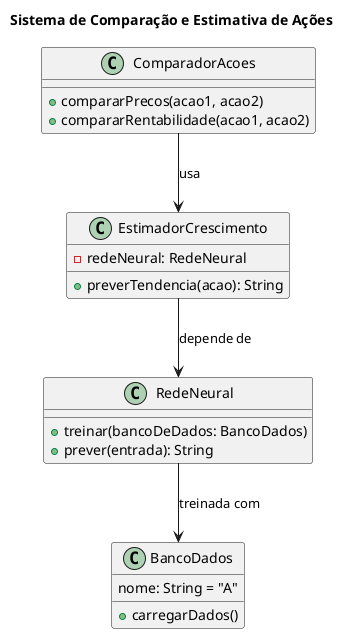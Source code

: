 @startuml

' Título do diagrama
title Sistema de Comparação e Estimativa de Ações

' Classes principais
class ComparadorAcoes {
    +compararPrecos(acao1, acao2)
    +compararRentabilidade(acao1, acao2)
}

class EstimadorCrescimento {
    +preverTendencia(acao): String
    -redeNeural: RedeNeural
}

class RedeNeural {
    +treinar(bancoDeDados: BancoDados)
    +prever(entrada): String
}

class BancoDados {
    nome: String = "A"
    +carregarDados()
}

' Relacionamentos
ComparadorAcoes --> EstimadorCrescimento : usa
EstimadorCrescimento --> RedeNeural : depende de
RedeNeural --> BancoDados : treinada com

@enduml
